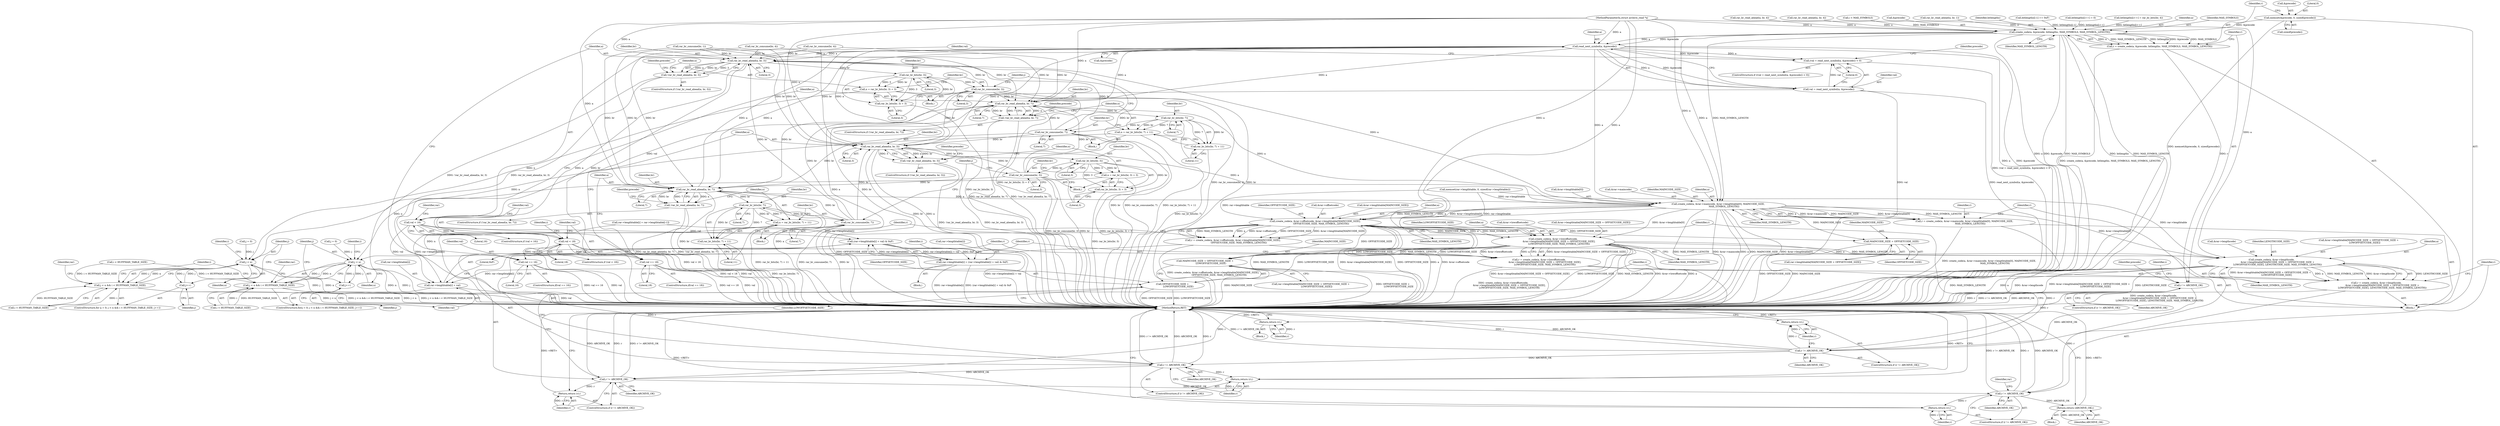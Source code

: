 digraph "0_libarchive_05caadc7eedbef471ac9610809ba683f0c698700@API" {
"1000528" [label="(Call,memset(&precode, 0, sizeof(precode)))"];
"1000536" [label="(Call,create_code(a, &precode, bitlengths, MAX_SYMBOLS, MAX_SYMBOL_LENGTH))"];
"1000534" [label="(Call,r = create_code(a, &precode, bitlengths, MAX_SYMBOLS, MAX_SYMBOL_LENGTH))"];
"1000544" [label="(Call,r != ARCHIVE_OK)"];
"1000556" [label="(Return,return (r);)"];
"1000831" [label="(Call,r != ARCHIVE_OK)"];
"1000834" [label="(Return,return (r);)"];
"1000853" [label="(Call,r != ARCHIVE_OK)"];
"1000856" [label="(Return,return (r);)"];
"1000877" [label="(Call,r != ARCHIVE_OK)"];
"1000880" [label="(Return,return (r);)"];
"1000903" [label="(Call,r != ARCHIVE_OK)"];
"1000906" [label="(Return,return (r);)"];
"1001006" [label="(Return,return (ARCHIVE_OK);)"];
"1000570" [label="(Call,read_next_symbol(a, &precode))"];
"1000567" [label="(Call,(val = read_next_symbol(a, &precode)) < 0)"];
"1000568" [label="(Call,val = read_next_symbol(a, &precode))"];
"1000587" [label="(Call,val < 16)"];
"1000597" [label="(Call,(rar->lengthtable[i] + val) & 0xF)"];
"1000591" [label="(Call,rar->lengthtable[i] = (rar->lengthtable[i] + val) & 0xF)"];
"1000598" [label="(Call,rar->lengthtable[i] + val)"];
"1000610" [label="(Call,val < 18)"];
"1000637" [label="(Call,val == 16)"];
"1000727" [label="(Call,val == 18)"];
"1000643" [label="(Call,rar_br_read_ahead(a, br, 3))"];
"1000642" [label="(Call,!rar_br_read_ahead(a, br, 3))"];
"1000660" [label="(Call,rar_br_bits(br, 3))"];
"1000657" [label="(Call,n = rar_br_bits(br, 3) + 3)"];
"1000700" [label="(Call,j < n)"];
"1000699" [label="(Call,j < n && i < HUFFMAN_TABLE_SIZE)"];
"1000706" [label="(Call,j++)"];
"1000659" [label="(Call,rar_br_bits(br, 3) + 3)"];
"1000664" [label="(Call,rar_br_consume(br, 3))"];
"1000671" [label="(Call,rar_br_read_ahead(a, br, 7))"];
"1000670" [label="(Call,!rar_br_read_ahead(a, br, 7))"];
"1000688" [label="(Call,rar_br_bits(br, 7))"];
"1000685" [label="(Call,n = rar_br_bits(br, 7) + 11)"];
"1000687" [label="(Call,rar_br_bits(br, 7) + 11)"];
"1000692" [label="(Call,rar_br_consume(br, 7))"];
"1000733" [label="(Call,rar_br_read_ahead(a, br, 3))"];
"1000732" [label="(Call,!rar_br_read_ahead(a, br, 3))"];
"1000750" [label="(Call,rar_br_bits(br, 3))"];
"1000747" [label="(Call,n = rar_br_bits(br, 3) + 3)"];
"1000790" [label="(Call,j < n)"];
"1000789" [label="(Call,j < n && i < HUFFMAN_TABLE_SIZE)"];
"1000796" [label="(Call,j++)"];
"1000749" [label="(Call,rar_br_bits(br, 3) + 3)"];
"1000754" [label="(Call,rar_br_consume(br, 3))"];
"1000761" [label="(Call,rar_br_read_ahead(a, br, 7))"];
"1000760" [label="(Call,!rar_br_read_ahead(a, br, 7))"];
"1000778" [label="(Call,rar_br_bits(br, 7))"];
"1000775" [label="(Call,n = rar_br_bits(br, 7) + 11)"];
"1000777" [label="(Call,rar_br_bits(br, 7) + 11)"];
"1000782" [label="(Call,rar_br_consume(br, 7))"];
"1000816" [label="(Call,create_code(a, &rar->maincode, &rar->lengthtable[0], MAINCODE_SIZE,\n                MAX_SYMBOL_LENGTH))"];
"1000814" [label="(Call,r = create_code(a, &rar->maincode, &rar->lengthtable[0], MAINCODE_SIZE,\n                MAX_SYMBOL_LENGTH))"];
"1000838" [label="(Call,create_code(a, &rar->offsetcode, &rar->lengthtable[MAINCODE_SIZE],\n                OFFSETCODE_SIZE, MAX_SYMBOL_LENGTH))"];
"1000836" [label="(Call,r = create_code(a, &rar->offsetcode, &rar->lengthtable[MAINCODE_SIZE],\n                OFFSETCODE_SIZE, MAX_SYMBOL_LENGTH))"];
"1000860" [label="(Call,create_code(a, &rar->lowoffsetcode,\n                &rar->lengthtable[MAINCODE_SIZE + OFFSETCODE_SIZE],\n                LOWOFFSETCODE_SIZE, MAX_SYMBOL_LENGTH))"];
"1000858" [label="(Call,r = create_code(a, &rar->lowoffsetcode,\n                &rar->lengthtable[MAINCODE_SIZE + OFFSETCODE_SIZE],\n                LOWOFFSETCODE_SIZE, MAX_SYMBOL_LENGTH))"];
"1000884" [label="(Call,create_code(a, &rar->lengthcode,\n                &rar->lengthtable[MAINCODE_SIZE + OFFSETCODE_SIZE +\n                LOWOFFSETCODE_SIZE], LENGTHCODE_SIZE, MAX_SYMBOL_LENGTH))"];
"1000882" [label="(Call,r = create_code(a, &rar->lengthcode,\n                &rar->lengthtable[MAINCODE_SIZE + OFFSETCODE_SIZE +\n                LOWOFFSETCODE_SIZE], LENGTHCODE_SIZE, MAX_SYMBOL_LENGTH))"];
"1000895" [label="(Call,MAINCODE_SIZE + OFFSETCODE_SIZE +\n                LOWOFFSETCODE_SIZE)"];
"1000897" [label="(Call,OFFSETCODE_SIZE +\n                LOWOFFSETCODE_SIZE)"];
"1000871" [label="(Call,MAINCODE_SIZE + OFFSETCODE_SIZE)"];
"1000607" [label="(Identifier,i)"];
"1000768" [label="(Identifier,precode)"];
"1000578" [label="(Identifier,precode)"];
"1000702" [label="(Identifier,n)"];
"1000689" [label="(Identifier,br)"];
"1000790" [label="(Call,j < n)"];
"1000896" [label="(Identifier,MAINCODE_SIZE)"];
"1000694" [label="(Literal,7)"];
"1000598" [label="(Call,rar->lengthtable[i] + val)"];
"1000734" [label="(Identifier,a)"];
"1000818" [label="(Call,&rar->maincode)"];
"1000898" [label="(Identifier,OFFSETCODE_SIZE)"];
"1000467" [label="(Call,bitlengths[i++] = rar_br_bits(br, 4))"];
"1000876" [label="(ControlStructure,if (r != ARCHIVE_OK))"];
"1000796" [label="(Call,j++)"];
"1000853" [label="(Call,r != ARCHIVE_OK)"];
"1000672" [label="(Identifier,a)"];
"1000897" [label="(Call,OFFSETCODE_SIZE +\n                LOWOFFSETCODE_SIZE)"];
"1000537" [label="(Identifier,a)"];
"1000762" [label="(Identifier,a)"];
"1000499" [label="(Call,rar_br_consume(br, 4))"];
"1000659" [label="(Call,rar_br_bits(br, 3) + 3)"];
"1000707" [label="(Identifier,j)"];
"1000670" [label="(Call,!rar_br_read_ahead(a, br, 7))"];
"1000567" [label="(Call,(val = read_next_symbol(a, &precode)) < 0)"];
"1000862" [label="(Call,&rar->lowoffsetcode)"];
"1000787" [label="(Identifier,j)"];
"1000662" [label="(Literal,3)"];
"1000751" [label="(Identifier,br)"];
"1000828" [label="(Identifier,MAINCODE_SIZE)"];
"1000906" [label="(Return,return (r);)"];
"1000872" [label="(Identifier,MAINCODE_SIZE)"];
"1000541" [label="(Identifier,MAX_SYMBOLS)"];
"1000697" [label="(Identifier,j)"];
"1000589" [label="(Literal,16)"];
"1000534" [label="(Call,r = create_code(a, &precode, bitlengths, MAX_SYMBOLS, MAX_SYMBOL_LENGTH))"];
"1000728" [label="(Identifier,val)"];
"1000489" [label="(Call,rar_br_read_ahead(a, br, 4))"];
"1000462" [label="(Call,rar_br_read_ahead(a, br, 4))"];
"1000664" [label="(Call,rar_br_consume(br, 3))"];
"1000108" [label="(Block,)"];
"1000793" [label="(Call,i < HUFFMAN_TABLE_SIZE)"];
"1000904" [label="(Identifier,r)"];
"1000563" [label="(Identifier,i)"];
"1000783" [label="(Identifier,br)"];
"1000532" [label="(Call,sizeof(precode))"];
"1000706" [label="(Call,j++)"];
"1000733" [label="(Call,rar_br_read_ahead(a, br, 3))"];
"1000456" [label="(Call,i < MAX_SYMBOLS)"];
"1000727" [label="(Call,val == 18)"];
"1000838" [label="(Call,create_code(a, &rar->offsetcode, &rar->lengthtable[MAINCODE_SIZE],\n                OFFSETCODE_SIZE, MAX_SYMBOL_LENGTH))"];
"1000891" [label="(Call,rar->lengthtable[MAINCODE_SIZE + OFFSETCODE_SIZE +\n                LOWOFFSETCODE_SIZE])"];
"1000587" [label="(Call,val < 16)"];
"1000570" [label="(Call,read_next_symbol(a, &precode))"];
"1000660" [label="(Call,rar_br_bits(br, 3))"];
"1000712" [label="(Identifier,rar)"];
"1000780" [label="(Literal,7)"];
"1000866" [label="(Call,&rar->lengthtable[MAINCODE_SIZE + OFFSETCODE_SIZE])"];
"1000562" [label="(Call,i < HUFFMAN_TABLE_SIZE)"];
"1000874" [label="(Identifier,LOWOFFSETCODE_SIZE)"];
"1000673" [label="(Identifier,br)"];
"1000611" [label="(Identifier,val)"];
"1000699" [label="(Call,j < n && i < HUFFMAN_TABLE_SIZE)"];
"1000637" [label="(Call,val == 16)"];
"1000542" [label="(Identifier,MAX_SYMBOL_LENGTH)"];
"1000569" [label="(Identifier,val)"];
"1000817" [label="(Identifier,a)"];
"1000536" [label="(Call,create_code(a, &precode, bitlengths, MAX_SYMBOLS, MAX_SYMBOL_LENGTH))"];
"1000686" [label="(Identifier,n)"];
"1000761" [label="(Call,rar_br_read_ahead(a, br, 7))"];
"1000661" [label="(Identifier,br)"];
"1000531" [label="(Literal,0)"];
"1000886" [label="(Call,&rar->lengthcode)"];
"1000731" [label="(ControlStructure,if (!rar_br_read_ahead(a, br, 3)))"];
"1000902" [label="(ControlStructure,if (r != ARCHIVE_OK))"];
"1000668" [label="(Block,)"];
"1000794" [label="(Identifier,i)"];
"1000750" [label="(Call,rar_br_bits(br, 3))"];
"1000764" [label="(Literal,7)"];
"1000791" [label="(Identifier,j)"];
"1000590" [label="(Block,)"];
"1000899" [label="(Identifier,LOWOFFSETCODE_SIZE)"];
"1000852" [label="(ControlStructure,if (r != ARCHIVE_OK))"];
"1000883" [label="(Identifier,r)"];
"1000418" [label="(Block,)"];
"1000586" [label="(ControlStructure,if (val < 16))"];
"1000704" [label="(Identifier,i)"];
"1000884" [label="(Call,create_code(a, &rar->lengthcode,\n                &rar->lengthtable[MAINCODE_SIZE + OFFSETCODE_SIZE +\n                LOWOFFSETCODE_SIZE], LENGTHCODE_SIZE, MAX_SYMBOL_LENGTH))"];
"1000572" [label="(Call,&precode)"];
"1000816" [label="(Call,create_code(a, &rar->maincode, &rar->lengthtable[0], MAINCODE_SIZE,\n                MAX_SYMBOL_LENGTH))"];
"1000814" [label="(Call,r = create_code(a, &rar->maincode, &rar->lengthtable[0], MAINCODE_SIZE,\n                MAX_SYMBOL_LENGTH))"];
"1000830" [label="(ControlStructure,if (r != ARCHIVE_OK))"];
"1000574" [label="(Literal,0)"];
"1000678" [label="(Identifier,precode)"];
"1000867" [label="(Call,rar->lengthtable[MAINCODE_SIZE + OFFSETCODE_SIZE])"];
"1000831" [label="(Call,r != ARCHIVE_OK)"];
"1000687" [label="(Call,rar_br_bits(br, 7) + 11)"];
"1000616" [label="(Identifier,i)"];
"1000690" [label="(Literal,7)"];
"1000784" [label="(Literal,7)"];
"1000592" [label="(Call,rar->lengthtable[i])"];
"1000544" [label="(Call,r != ARCHIVE_OK)"];
"1000693" [label="(Identifier,br)"];
"1000550" [label="(Identifier,precode)"];
"1000878" [label="(Identifier,r)"];
"1000905" [label="(Identifier,ARCHIVE_OK)"];
"1000639" [label="(Literal,16)"];
"1000646" [label="(Literal,3)"];
"1000674" [label="(Literal,7)"];
"1000822" [label="(Call,&rar->lengthtable[0])"];
"1000861" [label="(Identifier,a)"];
"1000781" [label="(Literal,11)"];
"1000700" [label="(Call,j < n)"];
"1000779" [label="(Identifier,br)"];
"1000900" [label="(Identifier,LENGTHCODE_SIZE)"];
"1000879" [label="(Identifier,ARCHIVE_OK)"];
"1000801" [label="(Identifier,rar)"];
"1000890" [label="(Call,&rar->lengthtable[MAINCODE_SIZE + OFFSETCODE_SIZE +\n                LOWOFFSETCODE_SIZE])"];
"1000605" [label="(Literal,0xF)"];
"1000594" [label="(Identifier,rar)"];
"1000701" [label="(Identifier,j)"];
"1000776" [label="(Identifier,n)"];
"1000854" [label="(Identifier,r)"];
"1000597" [label="(Call,(rar->lengthtable[i] + val) & 0xF)"];
"1000696" [label="(Call,j = 0)"];
"1000669" [label="(ControlStructure,if (!rar_br_read_ahead(a, br, 7)))"];
"1000736" [label="(Literal,3)"];
"1000658" [label="(Identifier,n)"];
"1000591" [label="(Call,rar->lengthtable[i] = (rar->lengthtable[i] + val) & 0xF)"];
"1000685" [label="(Call,n = rar_br_bits(br, 7) + 11)"];
"1000747" [label="(Call,n = rar_br_bits(br, 3) + 3)"];
"1000759" [label="(ControlStructure,if (!rar_br_read_ahead(a, br, 7)))"];
"1000695" [label="(ControlStructure,for (j = 0; j < n && i < HUFFMAN_TABLE_SIZE; j++))"];
"1000752" [label="(Literal,3)"];
"1000815" [label="(Identifier,r)"];
"1000610" [label="(Call,val < 18)"];
"1000833" [label="(Identifier,ARCHIVE_OK)"];
"1000895" [label="(Call,MAINCODE_SIZE + OFFSETCODE_SIZE +\n                LOWOFFSETCODE_SIZE)"];
"1000609" [label="(ControlStructure,if (val < 18))"];
"1001023" [label="(MethodReturn,RET)"];
"1000839" [label="(Identifier,a)"];
"1000860" [label="(Call,create_code(a, &rar->lowoffsetcode,\n                &rar->lengthtable[MAINCODE_SIZE + OFFSETCODE_SIZE],\n                LOWOFFSETCODE_SIZE, MAX_SYMBOL_LENGTH))"];
"1000671" [label="(Call,rar_br_read_ahead(a, br, 7))"];
"1000703" [label="(Call,i < HUFFMAN_TABLE_SIZE)"];
"1000732" [label="(Call,!rar_br_read_ahead(a, br, 3))"];
"1000657" [label="(Call,n = rar_br_bits(br, 3) + 3)"];
"1000730" [label="(Block,)"];
"1000755" [label="(Identifier,br)"];
"1000642" [label="(Call,!rar_br_read_ahead(a, br, 3))"];
"1000650" [label="(Identifier,precode)"];
"1000748" [label="(Identifier,n)"];
"1000855" [label="(Identifier,ARCHIVE_OK)"];
"1000641" [label="(ControlStructure,if (!rar_br_read_ahead(a, br, 3)))"];
"1000566" [label="(ControlStructure,if ((val = read_next_symbol(a, &precode)) < 0))"];
"1000880" [label="(Return,return (r);)"];
"1000885" [label="(Identifier,a)"];
"1000797" [label="(Identifier,j)"];
"1000851" [label="(Identifier,MAX_SYMBOL_LENGTH)"];
"1000538" [label="(Call,&precode)"];
"1000837" [label="(Identifier,r)"];
"1000834" [label="(Return,return (r);)"];
"1000528" [label="(Call,memset(&precode, 0, sizeof(precode)))"];
"1000547" [label="(Block,)"];
"1000836" [label="(Call,r = create_code(a, &rar->offsetcode, &rar->lengthtable[MAINCODE_SIZE],\n                OFFSETCODE_SIZE, MAX_SYMBOL_LENGTH))"];
"1000882" [label="(Call,r = create_code(a, &rar->lengthcode,\n                &rar->lengthtable[MAINCODE_SIZE + OFFSETCODE_SIZE +\n                LOWOFFSETCODE_SIZE], LENGTHCODE_SIZE, MAX_SYMBOL_LENGTH))"];
"1000571" [label="(Identifier,a)"];
"1000871" [label="(Call,MAINCODE_SIZE + OFFSETCODE_SIZE)"];
"1000424" [label="(Call,rar_br_read_ahead(a, br, 1))"];
"1000858" [label="(Call,r = create_code(a, &rar->lowoffsetcode,\n                &rar->lengthtable[MAINCODE_SIZE + OFFSETCODE_SIZE],\n                LOWOFFSETCODE_SIZE, MAX_SYMBOL_LENGTH))"];
"1000912" [label="(Identifier,rar)"];
"1000640" [label="(Block,)"];
"1000560" [label="(Identifier,i)"];
"1000785" [label="(ControlStructure,for(j = 0; j < n && i < HUFFMAN_TABLE_SIZE; j++))"];
"1000644" [label="(Identifier,a)"];
"1000786" [label="(Call,j = 0)"];
"1000753" [label="(Literal,3)"];
"1000612" [label="(Literal,18)"];
"1000434" [label="(Call,memset(rar->lengthtable, 0, sizeof(rar->lengthtable)))"];
"1000873" [label="(Identifier,OFFSETCODE_SIZE)"];
"1000777" [label="(Call,rar_br_bits(br, 7) + 11)"];
"1000829" [label="(Identifier,MAX_SYMBOL_LENGTH)"];
"1000881" [label="(Identifier,r)"];
"1000638" [label="(Identifier,val)"];
"1000832" [label="(Identifier,r)"];
"1001007" [label="(Identifier,ARCHIVE_OK)"];
"1000599" [label="(Call,rar->lengthtable[i])"];
"1000857" [label="(Identifier,r)"];
"1000540" [label="(Identifier,bitlengths)"];
"1000763" [label="(Identifier,br)"];
"1000543" [label="(ControlStructure,if (r != ARCHIVE_OK))"];
"1000479" [label="(Call,bitlengths[i-1] == 0xF)"];
"1000665" [label="(Identifier,br)"];
"1000850" [label="(Identifier,OFFSETCODE_SIZE)"];
"1000709" [label="(Call,rar->lengthtable[i] = rar->lengthtable[i-1])"];
"1000692" [label="(Call,rar_br_consume(br, 7))"];
"1000443" [label="(Call,rar_br_consume(br, 1))"];
"1000907" [label="(Identifier,r)"];
"1000840" [label="(Call,&rar->offsetcode)"];
"1000792" [label="(Identifier,n)"];
"1000545" [label="(Identifier,r)"];
"1000107" [label="(MethodParameterIn,struct archive_read *a)"];
"1000636" [label="(ControlStructure,if(val == 16))"];
"1000778" [label="(Call,rar_br_bits(br, 7))"];
"1000875" [label="(Identifier,MAX_SYMBOL_LENGTH)"];
"1000758" [label="(Block,)"];
"1000645" [label="(Identifier,br)"];
"1000522" [label="(Call,bitlengths[i++] = 0)"];
"1000688" [label="(Call,rar_br_bits(br, 7))"];
"1000901" [label="(Identifier,MAX_SYMBOL_LENGTH)"];
"1000475" [label="(Call,rar_br_consume(br, 4))"];
"1000756" [label="(Literal,3)"];
"1000568" [label="(Call,val = read_next_symbol(a, &precode))"];
"1000535" [label="(Identifier,r)"];
"1000729" [label="(Literal,18)"];
"1000546" [label="(Identifier,ARCHIVE_OK)"];
"1000856" [label="(Return,return (r);)"];
"1000903" [label="(Call,r != ARCHIVE_OK)"];
"1000749" [label="(Call,rar_br_bits(br, 3) + 3)"];
"1000735" [label="(Identifier,br)"];
"1000556" [label="(Return,return (r);)"];
"1000588" [label="(Identifier,val)"];
"1000726" [label="(ControlStructure,if(val == 18))"];
"1000754" [label="(Call,rar_br_consume(br, 3))"];
"1000782" [label="(Call,rar_br_consume(br, 7))"];
"1000740" [label="(Identifier,precode)"];
"1000691" [label="(Literal,11)"];
"1000789" [label="(Call,j < n && i < HUFFMAN_TABLE_SIZE)"];
"1000557" [label="(Identifier,r)"];
"1000604" [label="(Identifier,val)"];
"1000844" [label="(Call,&rar->lengthtable[MAINCODE_SIZE])"];
"1001006" [label="(Return,return (ARCHIVE_OK);)"];
"1000529" [label="(Call,&precode)"];
"1000775" [label="(Call,n = rar_br_bits(br, 7) + 11)"];
"1000835" [label="(Identifier,r)"];
"1000859" [label="(Identifier,r)"];
"1000666" [label="(Literal,3)"];
"1000663" [label="(Literal,3)"];
"1000877" [label="(Call,r != ARCHIVE_OK)"];
"1000643" [label="(Call,rar_br_read_ahead(a, br, 3))"];
"1000760" [label="(Call,!rar_br_read_ahead(a, br, 7))"];
"1000528" -> "1000418"  [label="AST: "];
"1000528" -> "1000532"  [label="CFG: "];
"1000529" -> "1000528"  [label="AST: "];
"1000531" -> "1000528"  [label="AST: "];
"1000532" -> "1000528"  [label="AST: "];
"1000535" -> "1000528"  [label="CFG: "];
"1000528" -> "1001023"  [label="DDG: memset(&precode, 0, sizeof(precode))"];
"1000528" -> "1000536"  [label="DDG: &precode"];
"1000536" -> "1000534"  [label="AST: "];
"1000536" -> "1000542"  [label="CFG: "];
"1000537" -> "1000536"  [label="AST: "];
"1000538" -> "1000536"  [label="AST: "];
"1000540" -> "1000536"  [label="AST: "];
"1000541" -> "1000536"  [label="AST: "];
"1000542" -> "1000536"  [label="AST: "];
"1000534" -> "1000536"  [label="CFG: "];
"1000536" -> "1001023"  [label="DDG: bitlengths"];
"1000536" -> "1001023"  [label="DDG: MAX_SYMBOL_LENGTH"];
"1000536" -> "1001023"  [label="DDG: &precode"];
"1000536" -> "1001023"  [label="DDG: a"];
"1000536" -> "1001023"  [label="DDG: MAX_SYMBOLS"];
"1000536" -> "1000534"  [label="DDG: a"];
"1000536" -> "1000534"  [label="DDG: MAX_SYMBOL_LENGTH"];
"1000536" -> "1000534"  [label="DDG: bitlengths"];
"1000536" -> "1000534"  [label="DDG: &precode"];
"1000536" -> "1000534"  [label="DDG: MAX_SYMBOLS"];
"1000462" -> "1000536"  [label="DDG: a"];
"1000424" -> "1000536"  [label="DDG: a"];
"1000489" -> "1000536"  [label="DDG: a"];
"1000107" -> "1000536"  [label="DDG: a"];
"1000467" -> "1000536"  [label="DDG: bitlengths[i++]"];
"1000479" -> "1000536"  [label="DDG: bitlengths[i-1]"];
"1000522" -> "1000536"  [label="DDG: bitlengths[i++]"];
"1000456" -> "1000536"  [label="DDG: MAX_SYMBOLS"];
"1000536" -> "1000570"  [label="DDG: a"];
"1000536" -> "1000570"  [label="DDG: &precode"];
"1000536" -> "1000816"  [label="DDG: a"];
"1000536" -> "1000816"  [label="DDG: MAX_SYMBOL_LENGTH"];
"1000534" -> "1000418"  [label="AST: "];
"1000535" -> "1000534"  [label="AST: "];
"1000545" -> "1000534"  [label="CFG: "];
"1000534" -> "1001023"  [label="DDG: create_code(a, &precode, bitlengths, MAX_SYMBOLS, MAX_SYMBOL_LENGTH)"];
"1000534" -> "1000544"  [label="DDG: r"];
"1000544" -> "1000543"  [label="AST: "];
"1000544" -> "1000546"  [label="CFG: "];
"1000545" -> "1000544"  [label="AST: "];
"1000546" -> "1000544"  [label="AST: "];
"1000550" -> "1000544"  [label="CFG: "];
"1000560" -> "1000544"  [label="CFG: "];
"1000544" -> "1001023"  [label="DDG: ARCHIVE_OK"];
"1000544" -> "1001023"  [label="DDG: r"];
"1000544" -> "1001023"  [label="DDG: r != ARCHIVE_OK"];
"1000544" -> "1000556"  [label="DDG: r"];
"1000544" -> "1000831"  [label="DDG: ARCHIVE_OK"];
"1000556" -> "1000547"  [label="AST: "];
"1000556" -> "1000557"  [label="CFG: "];
"1000557" -> "1000556"  [label="AST: "];
"1001023" -> "1000556"  [label="CFG: "];
"1000556" -> "1001023"  [label="DDG: <RET>"];
"1000557" -> "1000556"  [label="DDG: r"];
"1000831" -> "1000830"  [label="AST: "];
"1000831" -> "1000833"  [label="CFG: "];
"1000832" -> "1000831"  [label="AST: "];
"1000833" -> "1000831"  [label="AST: "];
"1000835" -> "1000831"  [label="CFG: "];
"1000837" -> "1000831"  [label="CFG: "];
"1000831" -> "1001023"  [label="DDG: r"];
"1000831" -> "1001023"  [label="DDG: ARCHIVE_OK"];
"1000831" -> "1001023"  [label="DDG: r != ARCHIVE_OK"];
"1000814" -> "1000831"  [label="DDG: r"];
"1000831" -> "1000834"  [label="DDG: r"];
"1000831" -> "1000853"  [label="DDG: ARCHIVE_OK"];
"1000834" -> "1000830"  [label="AST: "];
"1000834" -> "1000835"  [label="CFG: "];
"1000835" -> "1000834"  [label="AST: "];
"1001023" -> "1000834"  [label="CFG: "];
"1000834" -> "1001023"  [label="DDG: <RET>"];
"1000835" -> "1000834"  [label="DDG: r"];
"1000853" -> "1000852"  [label="AST: "];
"1000853" -> "1000855"  [label="CFG: "];
"1000854" -> "1000853"  [label="AST: "];
"1000855" -> "1000853"  [label="AST: "];
"1000857" -> "1000853"  [label="CFG: "];
"1000859" -> "1000853"  [label="CFG: "];
"1000853" -> "1001023"  [label="DDG: r != ARCHIVE_OK"];
"1000853" -> "1001023"  [label="DDG: ARCHIVE_OK"];
"1000853" -> "1001023"  [label="DDG: r"];
"1000836" -> "1000853"  [label="DDG: r"];
"1000853" -> "1000856"  [label="DDG: r"];
"1000853" -> "1000877"  [label="DDG: ARCHIVE_OK"];
"1000856" -> "1000852"  [label="AST: "];
"1000856" -> "1000857"  [label="CFG: "];
"1000857" -> "1000856"  [label="AST: "];
"1001023" -> "1000856"  [label="CFG: "];
"1000856" -> "1001023"  [label="DDG: <RET>"];
"1000857" -> "1000856"  [label="DDG: r"];
"1000877" -> "1000876"  [label="AST: "];
"1000877" -> "1000879"  [label="CFG: "];
"1000878" -> "1000877"  [label="AST: "];
"1000879" -> "1000877"  [label="AST: "];
"1000881" -> "1000877"  [label="CFG: "];
"1000883" -> "1000877"  [label="CFG: "];
"1000877" -> "1001023"  [label="DDG: r"];
"1000877" -> "1001023"  [label="DDG: ARCHIVE_OK"];
"1000877" -> "1001023"  [label="DDG: r != ARCHIVE_OK"];
"1000858" -> "1000877"  [label="DDG: r"];
"1000877" -> "1000880"  [label="DDG: r"];
"1000877" -> "1000903"  [label="DDG: ARCHIVE_OK"];
"1000880" -> "1000876"  [label="AST: "];
"1000880" -> "1000881"  [label="CFG: "];
"1000881" -> "1000880"  [label="AST: "];
"1001023" -> "1000880"  [label="CFG: "];
"1000880" -> "1001023"  [label="DDG: <RET>"];
"1000881" -> "1000880"  [label="DDG: r"];
"1000903" -> "1000902"  [label="AST: "];
"1000903" -> "1000905"  [label="CFG: "];
"1000904" -> "1000903"  [label="AST: "];
"1000905" -> "1000903"  [label="AST: "];
"1000907" -> "1000903"  [label="CFG: "];
"1000912" -> "1000903"  [label="CFG: "];
"1000903" -> "1001023"  [label="DDG: r"];
"1000903" -> "1001023"  [label="DDG: ARCHIVE_OK"];
"1000903" -> "1001023"  [label="DDG: r != ARCHIVE_OK"];
"1000882" -> "1000903"  [label="DDG: r"];
"1000903" -> "1000906"  [label="DDG: r"];
"1000903" -> "1001006"  [label="DDG: ARCHIVE_OK"];
"1000906" -> "1000902"  [label="AST: "];
"1000906" -> "1000907"  [label="CFG: "];
"1000907" -> "1000906"  [label="AST: "];
"1001023" -> "1000906"  [label="CFG: "];
"1000906" -> "1001023"  [label="DDG: <RET>"];
"1000907" -> "1000906"  [label="DDG: r"];
"1001006" -> "1000108"  [label="AST: "];
"1001006" -> "1001007"  [label="CFG: "];
"1001007" -> "1001006"  [label="AST: "];
"1001023" -> "1001006"  [label="CFG: "];
"1001006" -> "1001023"  [label="DDG: <RET>"];
"1001007" -> "1001006"  [label="DDG: ARCHIVE_OK"];
"1000570" -> "1000568"  [label="AST: "];
"1000570" -> "1000572"  [label="CFG: "];
"1000571" -> "1000570"  [label="AST: "];
"1000572" -> "1000570"  [label="AST: "];
"1000568" -> "1000570"  [label="CFG: "];
"1000570" -> "1001023"  [label="DDG: a"];
"1000570" -> "1001023"  [label="DDG: &precode"];
"1000570" -> "1000567"  [label="DDG: a"];
"1000570" -> "1000567"  [label="DDG: &precode"];
"1000570" -> "1000568"  [label="DDG: a"];
"1000570" -> "1000568"  [label="DDG: &precode"];
"1000761" -> "1000570"  [label="DDG: a"];
"1000643" -> "1000570"  [label="DDG: a"];
"1000671" -> "1000570"  [label="DDG: a"];
"1000733" -> "1000570"  [label="DDG: a"];
"1000107" -> "1000570"  [label="DDG: a"];
"1000570" -> "1000643"  [label="DDG: a"];
"1000570" -> "1000671"  [label="DDG: a"];
"1000570" -> "1000733"  [label="DDG: a"];
"1000570" -> "1000761"  [label="DDG: a"];
"1000570" -> "1000816"  [label="DDG: a"];
"1000567" -> "1000566"  [label="AST: "];
"1000567" -> "1000574"  [label="CFG: "];
"1000568" -> "1000567"  [label="AST: "];
"1000574" -> "1000567"  [label="AST: "];
"1000578" -> "1000567"  [label="CFG: "];
"1000588" -> "1000567"  [label="CFG: "];
"1000567" -> "1001023"  [label="DDG: (val = read_next_symbol(a, &precode)) < 0"];
"1000568" -> "1000567"  [label="DDG: val"];
"1000569" -> "1000568"  [label="AST: "];
"1000574" -> "1000568"  [label="CFG: "];
"1000568" -> "1001023"  [label="DDG: val"];
"1000568" -> "1001023"  [label="DDG: read_next_symbol(a, &precode)"];
"1000568" -> "1000587"  [label="DDG: val"];
"1000587" -> "1000586"  [label="AST: "];
"1000587" -> "1000589"  [label="CFG: "];
"1000588" -> "1000587"  [label="AST: "];
"1000589" -> "1000587"  [label="AST: "];
"1000594" -> "1000587"  [label="CFG: "];
"1000611" -> "1000587"  [label="CFG: "];
"1000587" -> "1001023"  [label="DDG: val < 16"];
"1000587" -> "1000597"  [label="DDG: val"];
"1000587" -> "1000598"  [label="DDG: val"];
"1000587" -> "1000610"  [label="DDG: val"];
"1000597" -> "1000591"  [label="AST: "];
"1000597" -> "1000605"  [label="CFG: "];
"1000598" -> "1000597"  [label="AST: "];
"1000605" -> "1000597"  [label="AST: "];
"1000591" -> "1000597"  [label="CFG: "];
"1000597" -> "1001023"  [label="DDG: rar->lengthtable[i] + val"];
"1000597" -> "1000591"  [label="DDG: rar->lengthtable[i] + val"];
"1000597" -> "1000591"  [label="DDG: 0xF"];
"1000591" -> "1000597"  [label="DDG: rar->lengthtable[i]"];
"1000709" -> "1000597"  [label="DDG: rar->lengthtable[i]"];
"1000591" -> "1000590"  [label="AST: "];
"1000592" -> "1000591"  [label="AST: "];
"1000607" -> "1000591"  [label="CFG: "];
"1000591" -> "1001023"  [label="DDG: (rar->lengthtable[i] + val) & 0xF"];
"1000591" -> "1001023"  [label="DDG: rar->lengthtable[i]"];
"1000591" -> "1000598"  [label="DDG: rar->lengthtable[i]"];
"1000598" -> "1000604"  [label="CFG: "];
"1000599" -> "1000598"  [label="AST: "];
"1000604" -> "1000598"  [label="AST: "];
"1000605" -> "1000598"  [label="CFG: "];
"1000598" -> "1001023"  [label="DDG: val"];
"1000709" -> "1000598"  [label="DDG: rar->lengthtable[i]"];
"1000610" -> "1000609"  [label="AST: "];
"1000610" -> "1000612"  [label="CFG: "];
"1000611" -> "1000610"  [label="AST: "];
"1000612" -> "1000610"  [label="AST: "];
"1000616" -> "1000610"  [label="CFG: "];
"1000728" -> "1000610"  [label="CFG: "];
"1000610" -> "1001023"  [label="DDG: val < 18"];
"1000610" -> "1001023"  [label="DDG: val"];
"1000610" -> "1000637"  [label="DDG: val"];
"1000610" -> "1000727"  [label="DDG: val"];
"1000637" -> "1000636"  [label="AST: "];
"1000637" -> "1000639"  [label="CFG: "];
"1000638" -> "1000637"  [label="AST: "];
"1000639" -> "1000637"  [label="AST: "];
"1000644" -> "1000637"  [label="CFG: "];
"1000672" -> "1000637"  [label="CFG: "];
"1000637" -> "1001023"  [label="DDG: val"];
"1000637" -> "1001023"  [label="DDG: val == 16"];
"1000727" -> "1000726"  [label="AST: "];
"1000727" -> "1000729"  [label="CFG: "];
"1000728" -> "1000727"  [label="AST: "];
"1000729" -> "1000727"  [label="AST: "];
"1000734" -> "1000727"  [label="CFG: "];
"1000762" -> "1000727"  [label="CFG: "];
"1000727" -> "1001023"  [label="DDG: val == 18"];
"1000727" -> "1001023"  [label="DDG: val"];
"1000643" -> "1000642"  [label="AST: "];
"1000643" -> "1000646"  [label="CFG: "];
"1000644" -> "1000643"  [label="AST: "];
"1000645" -> "1000643"  [label="AST: "];
"1000646" -> "1000643"  [label="AST: "];
"1000642" -> "1000643"  [label="CFG: "];
"1000643" -> "1001023"  [label="DDG: a"];
"1000643" -> "1001023"  [label="DDG: br"];
"1000643" -> "1000642"  [label="DDG: a"];
"1000643" -> "1000642"  [label="DDG: br"];
"1000643" -> "1000642"  [label="DDG: 3"];
"1000107" -> "1000643"  [label="DDG: a"];
"1000692" -> "1000643"  [label="DDG: br"];
"1000782" -> "1000643"  [label="DDG: br"];
"1000499" -> "1000643"  [label="DDG: br"];
"1000664" -> "1000643"  [label="DDG: br"];
"1000443" -> "1000643"  [label="DDG: br"];
"1000475" -> "1000643"  [label="DDG: br"];
"1000754" -> "1000643"  [label="DDG: br"];
"1000643" -> "1000660"  [label="DDG: br"];
"1000643" -> "1000816"  [label="DDG: a"];
"1000642" -> "1000641"  [label="AST: "];
"1000650" -> "1000642"  [label="CFG: "];
"1000658" -> "1000642"  [label="CFG: "];
"1000642" -> "1001023"  [label="DDG: rar_br_read_ahead(a, br, 3)"];
"1000642" -> "1001023"  [label="DDG: !rar_br_read_ahead(a, br, 3)"];
"1000660" -> "1000659"  [label="AST: "];
"1000660" -> "1000662"  [label="CFG: "];
"1000661" -> "1000660"  [label="AST: "];
"1000662" -> "1000660"  [label="AST: "];
"1000663" -> "1000660"  [label="CFG: "];
"1000660" -> "1000657"  [label="DDG: br"];
"1000660" -> "1000657"  [label="DDG: 3"];
"1000660" -> "1000659"  [label="DDG: br"];
"1000660" -> "1000659"  [label="DDG: 3"];
"1000660" -> "1000664"  [label="DDG: br"];
"1000657" -> "1000640"  [label="AST: "];
"1000657" -> "1000659"  [label="CFG: "];
"1000658" -> "1000657"  [label="AST: "];
"1000659" -> "1000657"  [label="AST: "];
"1000665" -> "1000657"  [label="CFG: "];
"1000657" -> "1001023"  [label="DDG: rar_br_bits(br, 3) + 3"];
"1000657" -> "1000700"  [label="DDG: n"];
"1000700" -> "1000699"  [label="AST: "];
"1000700" -> "1000702"  [label="CFG: "];
"1000701" -> "1000700"  [label="AST: "];
"1000702" -> "1000700"  [label="AST: "];
"1000704" -> "1000700"  [label="CFG: "];
"1000699" -> "1000700"  [label="CFG: "];
"1000700" -> "1001023"  [label="DDG: j"];
"1000700" -> "1001023"  [label="DDG: n"];
"1000700" -> "1000699"  [label="DDG: j"];
"1000700" -> "1000699"  [label="DDG: n"];
"1000696" -> "1000700"  [label="DDG: j"];
"1000706" -> "1000700"  [label="DDG: j"];
"1000685" -> "1000700"  [label="DDG: n"];
"1000700" -> "1000706"  [label="DDG: j"];
"1000699" -> "1000695"  [label="AST: "];
"1000699" -> "1000703"  [label="CFG: "];
"1000703" -> "1000699"  [label="AST: "];
"1000563" -> "1000699"  [label="CFG: "];
"1000712" -> "1000699"  [label="CFG: "];
"1000699" -> "1001023"  [label="DDG: j < n"];
"1000699" -> "1001023"  [label="DDG: j < n && i < HUFFMAN_TABLE_SIZE"];
"1000703" -> "1000699"  [label="DDG: i"];
"1000703" -> "1000699"  [label="DDG: HUFFMAN_TABLE_SIZE"];
"1000562" -> "1000699"  [label="DDG: i < HUFFMAN_TABLE_SIZE"];
"1000706" -> "1000695"  [label="AST: "];
"1000706" -> "1000707"  [label="CFG: "];
"1000707" -> "1000706"  [label="AST: "];
"1000701" -> "1000706"  [label="CFG: "];
"1000659" -> "1000663"  [label="CFG: "];
"1000663" -> "1000659"  [label="AST: "];
"1000659" -> "1001023"  [label="DDG: rar_br_bits(br, 3)"];
"1000664" -> "1000640"  [label="AST: "];
"1000664" -> "1000666"  [label="CFG: "];
"1000665" -> "1000664"  [label="AST: "];
"1000666" -> "1000664"  [label="AST: "];
"1000697" -> "1000664"  [label="CFG: "];
"1000664" -> "1001023"  [label="DDG: rar_br_consume(br, 3)"];
"1000664" -> "1001023"  [label="DDG: br"];
"1000664" -> "1000671"  [label="DDG: br"];
"1000664" -> "1000733"  [label="DDG: br"];
"1000664" -> "1000761"  [label="DDG: br"];
"1000671" -> "1000670"  [label="AST: "];
"1000671" -> "1000674"  [label="CFG: "];
"1000672" -> "1000671"  [label="AST: "];
"1000673" -> "1000671"  [label="AST: "];
"1000674" -> "1000671"  [label="AST: "];
"1000670" -> "1000671"  [label="CFG: "];
"1000671" -> "1001023"  [label="DDG: a"];
"1000671" -> "1001023"  [label="DDG: br"];
"1000671" -> "1000670"  [label="DDG: a"];
"1000671" -> "1000670"  [label="DDG: br"];
"1000671" -> "1000670"  [label="DDG: 7"];
"1000107" -> "1000671"  [label="DDG: a"];
"1000692" -> "1000671"  [label="DDG: br"];
"1000782" -> "1000671"  [label="DDG: br"];
"1000499" -> "1000671"  [label="DDG: br"];
"1000443" -> "1000671"  [label="DDG: br"];
"1000475" -> "1000671"  [label="DDG: br"];
"1000754" -> "1000671"  [label="DDG: br"];
"1000671" -> "1000688"  [label="DDG: br"];
"1000671" -> "1000816"  [label="DDG: a"];
"1000670" -> "1000669"  [label="AST: "];
"1000678" -> "1000670"  [label="CFG: "];
"1000686" -> "1000670"  [label="CFG: "];
"1000670" -> "1001023"  [label="DDG: !rar_br_read_ahead(a, br, 7)"];
"1000670" -> "1001023"  [label="DDG: rar_br_read_ahead(a, br, 7)"];
"1000688" -> "1000687"  [label="AST: "];
"1000688" -> "1000690"  [label="CFG: "];
"1000689" -> "1000688"  [label="AST: "];
"1000690" -> "1000688"  [label="AST: "];
"1000691" -> "1000688"  [label="CFG: "];
"1000688" -> "1000685"  [label="DDG: br"];
"1000688" -> "1000685"  [label="DDG: 7"];
"1000688" -> "1000687"  [label="DDG: br"];
"1000688" -> "1000687"  [label="DDG: 7"];
"1000688" -> "1000692"  [label="DDG: br"];
"1000685" -> "1000668"  [label="AST: "];
"1000685" -> "1000687"  [label="CFG: "];
"1000686" -> "1000685"  [label="AST: "];
"1000687" -> "1000685"  [label="AST: "];
"1000693" -> "1000685"  [label="CFG: "];
"1000685" -> "1001023"  [label="DDG: rar_br_bits(br, 7) + 11"];
"1000687" -> "1000691"  [label="CFG: "];
"1000691" -> "1000687"  [label="AST: "];
"1000687" -> "1001023"  [label="DDG: rar_br_bits(br, 7)"];
"1000692" -> "1000668"  [label="AST: "];
"1000692" -> "1000694"  [label="CFG: "];
"1000693" -> "1000692"  [label="AST: "];
"1000694" -> "1000692"  [label="AST: "];
"1000697" -> "1000692"  [label="CFG: "];
"1000692" -> "1001023"  [label="DDG: br"];
"1000692" -> "1001023"  [label="DDG: rar_br_consume(br, 7)"];
"1000692" -> "1000733"  [label="DDG: br"];
"1000692" -> "1000761"  [label="DDG: br"];
"1000733" -> "1000732"  [label="AST: "];
"1000733" -> "1000736"  [label="CFG: "];
"1000734" -> "1000733"  [label="AST: "];
"1000735" -> "1000733"  [label="AST: "];
"1000736" -> "1000733"  [label="AST: "];
"1000732" -> "1000733"  [label="CFG: "];
"1000733" -> "1001023"  [label="DDG: br"];
"1000733" -> "1001023"  [label="DDG: a"];
"1000733" -> "1000732"  [label="DDG: a"];
"1000733" -> "1000732"  [label="DDG: br"];
"1000733" -> "1000732"  [label="DDG: 3"];
"1000107" -> "1000733"  [label="DDG: a"];
"1000782" -> "1000733"  [label="DDG: br"];
"1000499" -> "1000733"  [label="DDG: br"];
"1000443" -> "1000733"  [label="DDG: br"];
"1000475" -> "1000733"  [label="DDG: br"];
"1000754" -> "1000733"  [label="DDG: br"];
"1000733" -> "1000750"  [label="DDG: br"];
"1000733" -> "1000816"  [label="DDG: a"];
"1000732" -> "1000731"  [label="AST: "];
"1000740" -> "1000732"  [label="CFG: "];
"1000748" -> "1000732"  [label="CFG: "];
"1000732" -> "1001023"  [label="DDG: !rar_br_read_ahead(a, br, 3)"];
"1000732" -> "1001023"  [label="DDG: rar_br_read_ahead(a, br, 3)"];
"1000750" -> "1000749"  [label="AST: "];
"1000750" -> "1000752"  [label="CFG: "];
"1000751" -> "1000750"  [label="AST: "];
"1000752" -> "1000750"  [label="AST: "];
"1000753" -> "1000750"  [label="CFG: "];
"1000750" -> "1000747"  [label="DDG: br"];
"1000750" -> "1000747"  [label="DDG: 3"];
"1000750" -> "1000749"  [label="DDG: br"];
"1000750" -> "1000749"  [label="DDG: 3"];
"1000750" -> "1000754"  [label="DDG: br"];
"1000747" -> "1000730"  [label="AST: "];
"1000747" -> "1000749"  [label="CFG: "];
"1000748" -> "1000747"  [label="AST: "];
"1000749" -> "1000747"  [label="AST: "];
"1000755" -> "1000747"  [label="CFG: "];
"1000747" -> "1001023"  [label="DDG: rar_br_bits(br, 3) + 3"];
"1000747" -> "1000790"  [label="DDG: n"];
"1000790" -> "1000789"  [label="AST: "];
"1000790" -> "1000792"  [label="CFG: "];
"1000791" -> "1000790"  [label="AST: "];
"1000792" -> "1000790"  [label="AST: "];
"1000794" -> "1000790"  [label="CFG: "];
"1000789" -> "1000790"  [label="CFG: "];
"1000790" -> "1001023"  [label="DDG: n"];
"1000790" -> "1001023"  [label="DDG: j"];
"1000790" -> "1000789"  [label="DDG: j"];
"1000790" -> "1000789"  [label="DDG: n"];
"1000786" -> "1000790"  [label="DDG: j"];
"1000796" -> "1000790"  [label="DDG: j"];
"1000775" -> "1000790"  [label="DDG: n"];
"1000790" -> "1000796"  [label="DDG: j"];
"1000789" -> "1000785"  [label="AST: "];
"1000789" -> "1000793"  [label="CFG: "];
"1000793" -> "1000789"  [label="AST: "];
"1000563" -> "1000789"  [label="CFG: "];
"1000801" -> "1000789"  [label="CFG: "];
"1000789" -> "1001023"  [label="DDG: j < n && i < HUFFMAN_TABLE_SIZE"];
"1000789" -> "1001023"  [label="DDG: j < n"];
"1000562" -> "1000789"  [label="DDG: i < HUFFMAN_TABLE_SIZE"];
"1000793" -> "1000789"  [label="DDG: i"];
"1000793" -> "1000789"  [label="DDG: HUFFMAN_TABLE_SIZE"];
"1000796" -> "1000785"  [label="AST: "];
"1000796" -> "1000797"  [label="CFG: "];
"1000797" -> "1000796"  [label="AST: "];
"1000791" -> "1000796"  [label="CFG: "];
"1000749" -> "1000753"  [label="CFG: "];
"1000753" -> "1000749"  [label="AST: "];
"1000749" -> "1001023"  [label="DDG: rar_br_bits(br, 3)"];
"1000754" -> "1000730"  [label="AST: "];
"1000754" -> "1000756"  [label="CFG: "];
"1000755" -> "1000754"  [label="AST: "];
"1000756" -> "1000754"  [label="AST: "];
"1000787" -> "1000754"  [label="CFG: "];
"1000754" -> "1001023"  [label="DDG: rar_br_consume(br, 3)"];
"1000754" -> "1001023"  [label="DDG: br"];
"1000754" -> "1000761"  [label="DDG: br"];
"1000761" -> "1000760"  [label="AST: "];
"1000761" -> "1000764"  [label="CFG: "];
"1000762" -> "1000761"  [label="AST: "];
"1000763" -> "1000761"  [label="AST: "];
"1000764" -> "1000761"  [label="AST: "];
"1000760" -> "1000761"  [label="CFG: "];
"1000761" -> "1001023"  [label="DDG: a"];
"1000761" -> "1001023"  [label="DDG: br"];
"1000761" -> "1000760"  [label="DDG: a"];
"1000761" -> "1000760"  [label="DDG: br"];
"1000761" -> "1000760"  [label="DDG: 7"];
"1000107" -> "1000761"  [label="DDG: a"];
"1000782" -> "1000761"  [label="DDG: br"];
"1000499" -> "1000761"  [label="DDG: br"];
"1000443" -> "1000761"  [label="DDG: br"];
"1000475" -> "1000761"  [label="DDG: br"];
"1000761" -> "1000778"  [label="DDG: br"];
"1000761" -> "1000816"  [label="DDG: a"];
"1000760" -> "1000759"  [label="AST: "];
"1000768" -> "1000760"  [label="CFG: "];
"1000776" -> "1000760"  [label="CFG: "];
"1000760" -> "1001023"  [label="DDG: !rar_br_read_ahead(a, br, 7)"];
"1000760" -> "1001023"  [label="DDG: rar_br_read_ahead(a, br, 7)"];
"1000778" -> "1000777"  [label="AST: "];
"1000778" -> "1000780"  [label="CFG: "];
"1000779" -> "1000778"  [label="AST: "];
"1000780" -> "1000778"  [label="AST: "];
"1000781" -> "1000778"  [label="CFG: "];
"1000778" -> "1000775"  [label="DDG: br"];
"1000778" -> "1000775"  [label="DDG: 7"];
"1000778" -> "1000777"  [label="DDG: br"];
"1000778" -> "1000777"  [label="DDG: 7"];
"1000778" -> "1000782"  [label="DDG: br"];
"1000775" -> "1000758"  [label="AST: "];
"1000775" -> "1000777"  [label="CFG: "];
"1000776" -> "1000775"  [label="AST: "];
"1000777" -> "1000775"  [label="AST: "];
"1000783" -> "1000775"  [label="CFG: "];
"1000775" -> "1001023"  [label="DDG: rar_br_bits(br, 7) + 11"];
"1000777" -> "1000781"  [label="CFG: "];
"1000781" -> "1000777"  [label="AST: "];
"1000777" -> "1001023"  [label="DDG: rar_br_bits(br, 7)"];
"1000782" -> "1000758"  [label="AST: "];
"1000782" -> "1000784"  [label="CFG: "];
"1000783" -> "1000782"  [label="AST: "];
"1000784" -> "1000782"  [label="AST: "];
"1000787" -> "1000782"  [label="CFG: "];
"1000782" -> "1001023"  [label="DDG: br"];
"1000782" -> "1001023"  [label="DDG: rar_br_consume(br, 7)"];
"1000816" -> "1000814"  [label="AST: "];
"1000816" -> "1000829"  [label="CFG: "];
"1000817" -> "1000816"  [label="AST: "];
"1000818" -> "1000816"  [label="AST: "];
"1000822" -> "1000816"  [label="AST: "];
"1000828" -> "1000816"  [label="AST: "];
"1000829" -> "1000816"  [label="AST: "];
"1000814" -> "1000816"  [label="CFG: "];
"1000816" -> "1001023"  [label="DDG: MAX_SYMBOL_LENGTH"];
"1000816" -> "1001023"  [label="DDG: &rar->maincode"];
"1000816" -> "1001023"  [label="DDG: a"];
"1000816" -> "1001023"  [label="DDG: MAINCODE_SIZE"];
"1000816" -> "1001023"  [label="DDG: &rar->lengthtable[0]"];
"1000816" -> "1000814"  [label="DDG: a"];
"1000816" -> "1000814"  [label="DDG: &rar->maincode"];
"1000816" -> "1000814"  [label="DDG: MAINCODE_SIZE"];
"1000816" -> "1000814"  [label="DDG: &rar->lengthtable[0]"];
"1000816" -> "1000814"  [label="DDG: MAX_SYMBOL_LENGTH"];
"1000107" -> "1000816"  [label="DDG: a"];
"1000434" -> "1000816"  [label="DDG: rar->lengthtable"];
"1000816" -> "1000838"  [label="DDG: a"];
"1000816" -> "1000838"  [label="DDG: &rar->lengthtable[0]"];
"1000816" -> "1000838"  [label="DDG: MAX_SYMBOL_LENGTH"];
"1000816" -> "1000860"  [label="DDG: &rar->lengthtable[0]"];
"1000816" -> "1000871"  [label="DDG: MAINCODE_SIZE"];
"1000816" -> "1000884"  [label="DDG: &rar->lengthtable[0]"];
"1000816" -> "1000895"  [label="DDG: MAINCODE_SIZE"];
"1000814" -> "1000418"  [label="AST: "];
"1000815" -> "1000814"  [label="AST: "];
"1000832" -> "1000814"  [label="CFG: "];
"1000814" -> "1001023"  [label="DDG: create_code(a, &rar->maincode, &rar->lengthtable[0], MAINCODE_SIZE,\n                MAX_SYMBOL_LENGTH)"];
"1000838" -> "1000836"  [label="AST: "];
"1000838" -> "1000851"  [label="CFG: "];
"1000839" -> "1000838"  [label="AST: "];
"1000840" -> "1000838"  [label="AST: "];
"1000844" -> "1000838"  [label="AST: "];
"1000850" -> "1000838"  [label="AST: "];
"1000851" -> "1000838"  [label="AST: "];
"1000836" -> "1000838"  [label="CFG: "];
"1000838" -> "1001023"  [label="DDG: MAX_SYMBOL_LENGTH"];
"1000838" -> "1001023"  [label="DDG: &rar->lengthtable[MAINCODE_SIZE]"];
"1000838" -> "1001023"  [label="DDG: OFFSETCODE_SIZE"];
"1000838" -> "1001023"  [label="DDG: a"];
"1000838" -> "1001023"  [label="DDG: &rar->offsetcode"];
"1000838" -> "1000836"  [label="DDG: MAX_SYMBOL_LENGTH"];
"1000838" -> "1000836"  [label="DDG: a"];
"1000838" -> "1000836"  [label="DDG: &rar->offsetcode"];
"1000838" -> "1000836"  [label="DDG: OFFSETCODE_SIZE"];
"1000838" -> "1000836"  [label="DDG: &rar->lengthtable[MAINCODE_SIZE]"];
"1000107" -> "1000838"  [label="DDG: a"];
"1000434" -> "1000838"  [label="DDG: rar->lengthtable"];
"1000838" -> "1000860"  [label="DDG: a"];
"1000838" -> "1000860"  [label="DDG: MAX_SYMBOL_LENGTH"];
"1000838" -> "1000871"  [label="DDG: OFFSETCODE_SIZE"];
"1000838" -> "1000895"  [label="DDG: OFFSETCODE_SIZE"];
"1000838" -> "1000897"  [label="DDG: OFFSETCODE_SIZE"];
"1000836" -> "1000418"  [label="AST: "];
"1000837" -> "1000836"  [label="AST: "];
"1000854" -> "1000836"  [label="CFG: "];
"1000836" -> "1001023"  [label="DDG: create_code(a, &rar->offsetcode, &rar->lengthtable[MAINCODE_SIZE],\n                OFFSETCODE_SIZE, MAX_SYMBOL_LENGTH)"];
"1000860" -> "1000858"  [label="AST: "];
"1000860" -> "1000875"  [label="CFG: "];
"1000861" -> "1000860"  [label="AST: "];
"1000862" -> "1000860"  [label="AST: "];
"1000866" -> "1000860"  [label="AST: "];
"1000874" -> "1000860"  [label="AST: "];
"1000875" -> "1000860"  [label="AST: "];
"1000858" -> "1000860"  [label="CFG: "];
"1000860" -> "1001023"  [label="DDG: &rar->lengthtable[MAINCODE_SIZE + OFFSETCODE_SIZE]"];
"1000860" -> "1001023"  [label="DDG: LOWOFFSETCODE_SIZE"];
"1000860" -> "1001023"  [label="DDG: MAX_SYMBOL_LENGTH"];
"1000860" -> "1001023"  [label="DDG: &rar->lowoffsetcode"];
"1000860" -> "1001023"  [label="DDG: a"];
"1000860" -> "1000858"  [label="DDG: &rar->lengthtable[MAINCODE_SIZE + OFFSETCODE_SIZE]"];
"1000860" -> "1000858"  [label="DDG: MAX_SYMBOL_LENGTH"];
"1000860" -> "1000858"  [label="DDG: LOWOFFSETCODE_SIZE"];
"1000860" -> "1000858"  [label="DDG: &rar->lowoffsetcode"];
"1000860" -> "1000858"  [label="DDG: a"];
"1000107" -> "1000860"  [label="DDG: a"];
"1000434" -> "1000860"  [label="DDG: rar->lengthtable"];
"1000860" -> "1000884"  [label="DDG: a"];
"1000860" -> "1000884"  [label="DDG: MAX_SYMBOL_LENGTH"];
"1000860" -> "1000895"  [label="DDG: LOWOFFSETCODE_SIZE"];
"1000860" -> "1000897"  [label="DDG: LOWOFFSETCODE_SIZE"];
"1000858" -> "1000418"  [label="AST: "];
"1000859" -> "1000858"  [label="AST: "];
"1000878" -> "1000858"  [label="CFG: "];
"1000858" -> "1001023"  [label="DDG: create_code(a, &rar->lowoffsetcode,\n                &rar->lengthtable[MAINCODE_SIZE + OFFSETCODE_SIZE],\n                LOWOFFSETCODE_SIZE, MAX_SYMBOL_LENGTH)"];
"1000884" -> "1000882"  [label="AST: "];
"1000884" -> "1000901"  [label="CFG: "];
"1000885" -> "1000884"  [label="AST: "];
"1000886" -> "1000884"  [label="AST: "];
"1000890" -> "1000884"  [label="AST: "];
"1000900" -> "1000884"  [label="AST: "];
"1000901" -> "1000884"  [label="AST: "];
"1000882" -> "1000884"  [label="CFG: "];
"1000884" -> "1001023"  [label="DDG: a"];
"1000884" -> "1001023"  [label="DDG: &rar->lengthcode"];
"1000884" -> "1001023"  [label="DDG: &rar->lengthtable[MAINCODE_SIZE + OFFSETCODE_SIZE +\n                LOWOFFSETCODE_SIZE]"];
"1000884" -> "1001023"  [label="DDG: LENGTHCODE_SIZE"];
"1000884" -> "1001023"  [label="DDG: MAX_SYMBOL_LENGTH"];
"1000884" -> "1000882"  [label="DDG: LENGTHCODE_SIZE"];
"1000884" -> "1000882"  [label="DDG: &rar->lengthtable[MAINCODE_SIZE + OFFSETCODE_SIZE +\n                LOWOFFSETCODE_SIZE]"];
"1000884" -> "1000882"  [label="DDG: a"];
"1000884" -> "1000882"  [label="DDG: MAX_SYMBOL_LENGTH"];
"1000884" -> "1000882"  [label="DDG: &rar->lengthcode"];
"1000107" -> "1000884"  [label="DDG: a"];
"1000434" -> "1000884"  [label="DDG: rar->lengthtable"];
"1000882" -> "1000418"  [label="AST: "];
"1000883" -> "1000882"  [label="AST: "];
"1000904" -> "1000882"  [label="CFG: "];
"1000882" -> "1001023"  [label="DDG: create_code(a, &rar->lengthcode,\n                &rar->lengthtable[MAINCODE_SIZE + OFFSETCODE_SIZE +\n                LOWOFFSETCODE_SIZE], LENGTHCODE_SIZE, MAX_SYMBOL_LENGTH)"];
"1000895" -> "1000891"  [label="AST: "];
"1000895" -> "1000897"  [label="CFG: "];
"1000896" -> "1000895"  [label="AST: "];
"1000897" -> "1000895"  [label="AST: "];
"1000891" -> "1000895"  [label="CFG: "];
"1000895" -> "1001023"  [label="DDG: OFFSETCODE_SIZE +\n                LOWOFFSETCODE_SIZE"];
"1000895" -> "1001023"  [label="DDG: MAINCODE_SIZE"];
"1000897" -> "1000899"  [label="CFG: "];
"1000898" -> "1000897"  [label="AST: "];
"1000899" -> "1000897"  [label="AST: "];
"1000897" -> "1001023"  [label="DDG: LOWOFFSETCODE_SIZE"];
"1000897" -> "1001023"  [label="DDG: OFFSETCODE_SIZE"];
"1000871" -> "1000867"  [label="AST: "];
"1000871" -> "1000873"  [label="CFG: "];
"1000872" -> "1000871"  [label="AST: "];
"1000873" -> "1000871"  [label="AST: "];
"1000867" -> "1000871"  [label="CFG: "];
"1000871" -> "1001023"  [label="DDG: MAINCODE_SIZE"];
"1000871" -> "1001023"  [label="DDG: OFFSETCODE_SIZE"];
}

